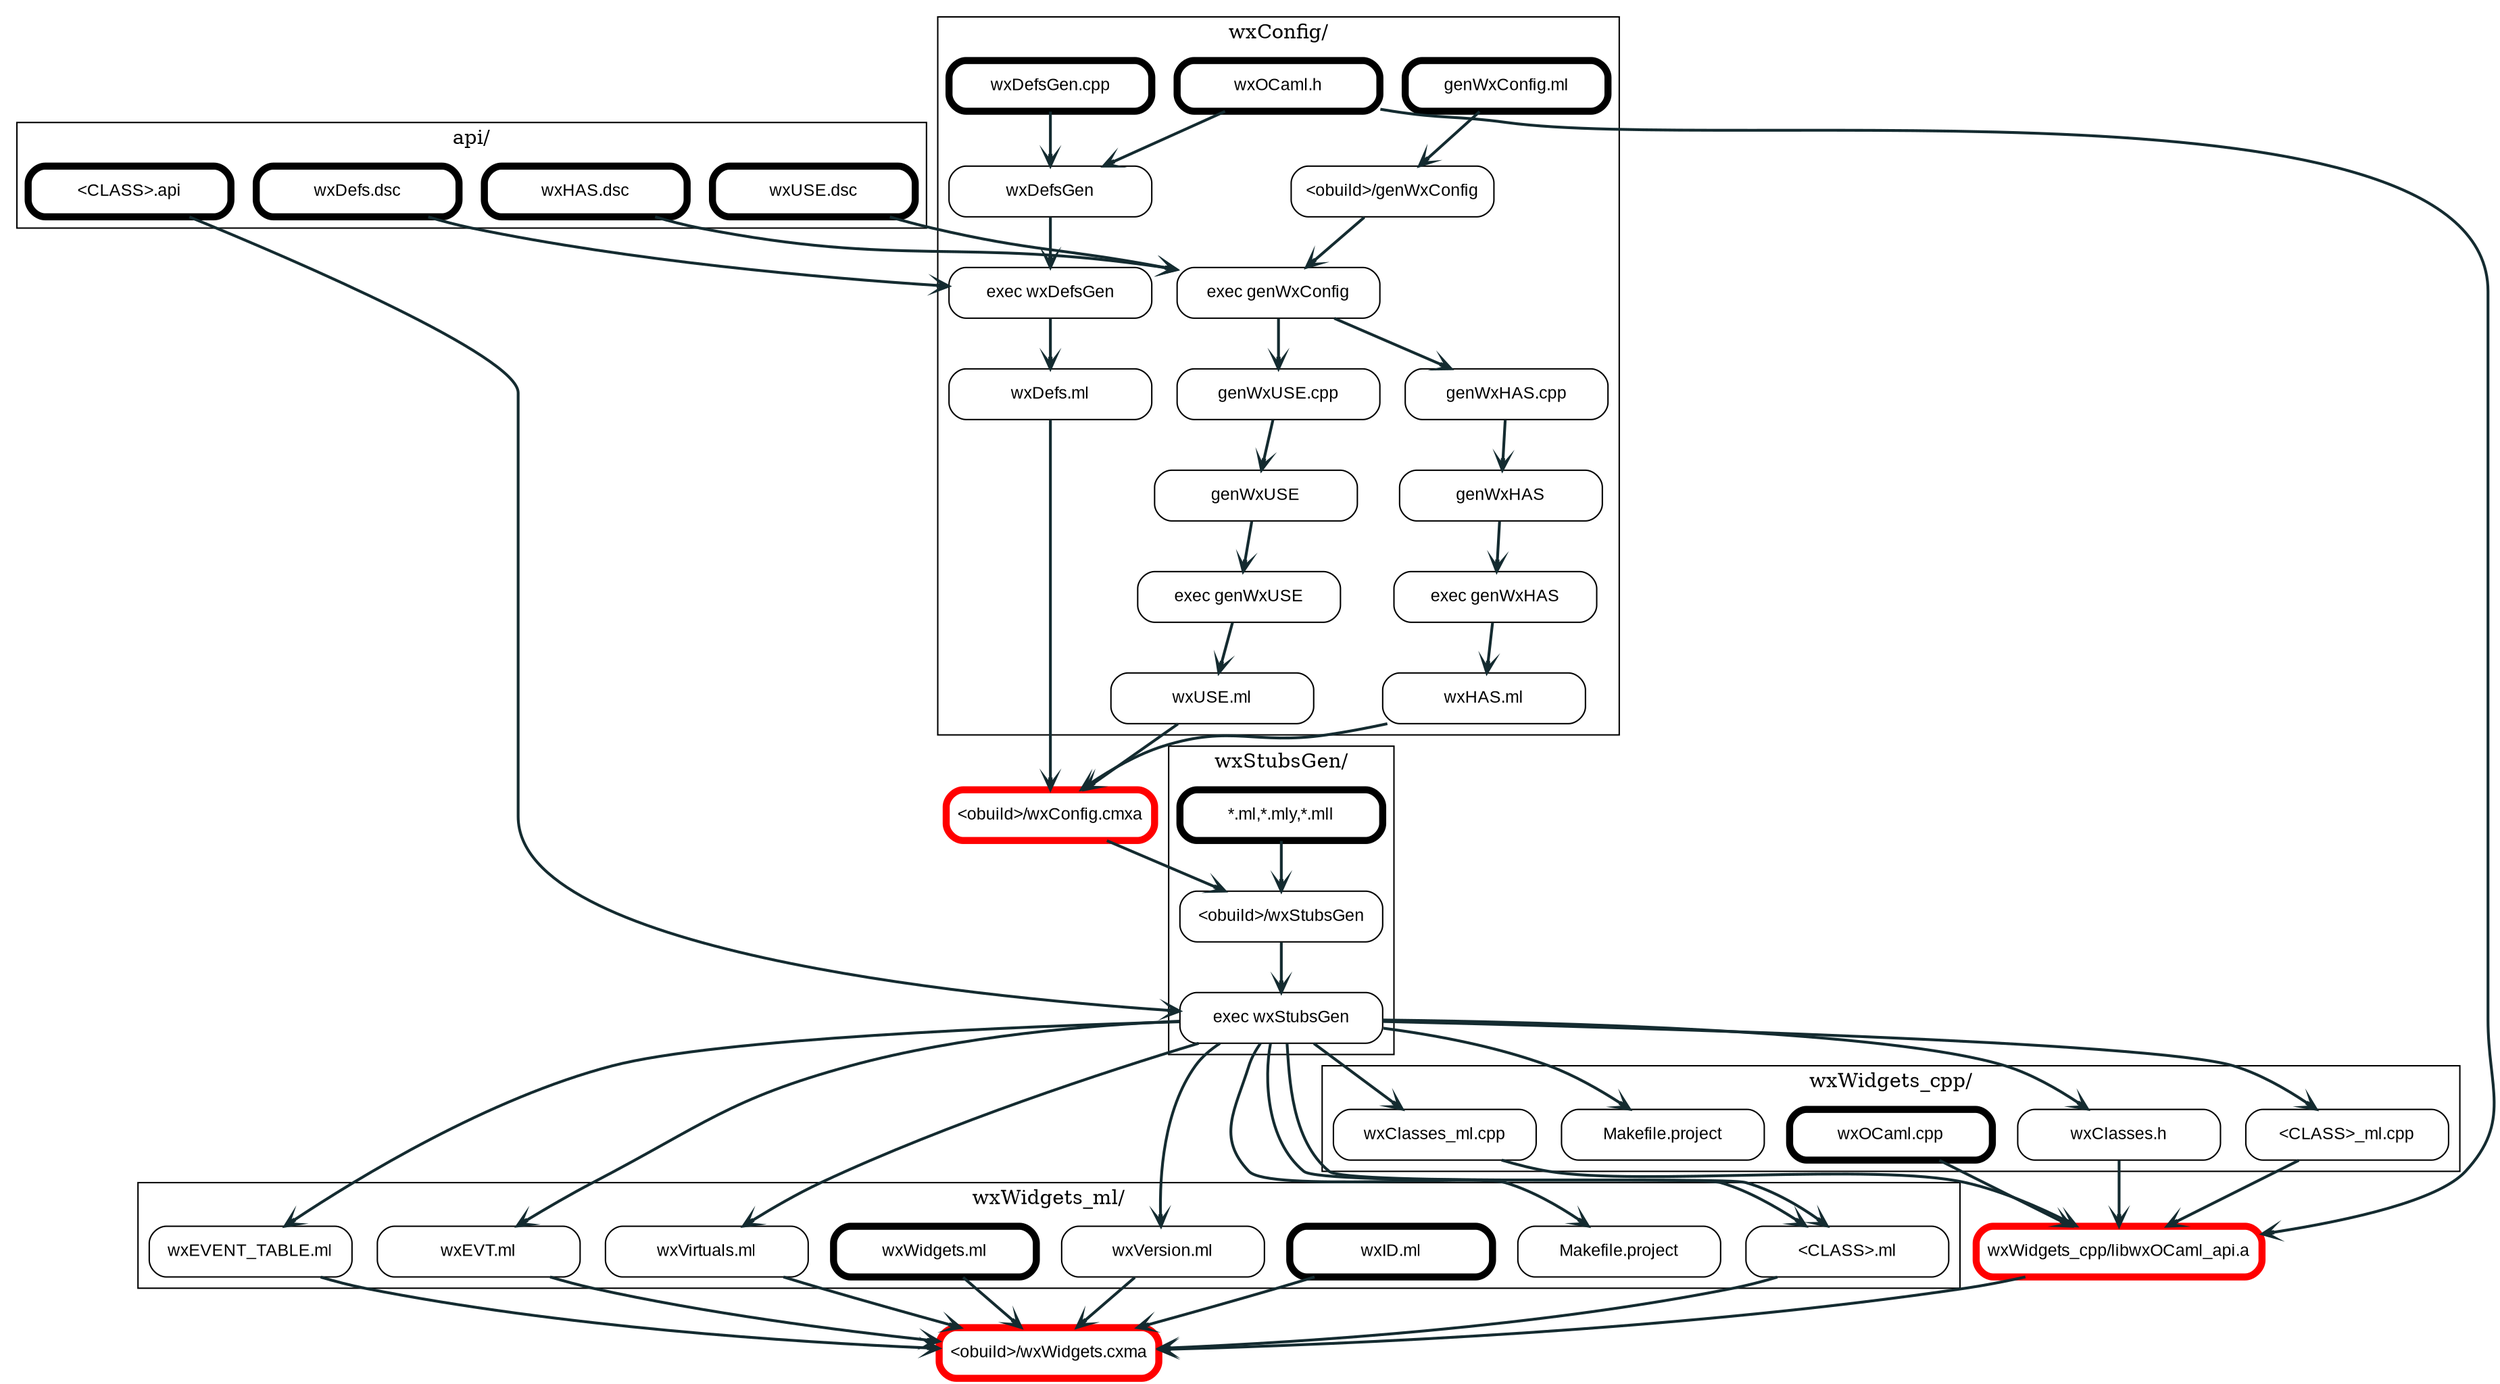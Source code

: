 digraph G {
# ratio="fill";
# size="8.0,11.6!";

#  fixedwidth = true;

  node [
    shape="box",
    style="rounded",
    penwidth = 1,
    width=2.0,
    fontname = "Arial",
    fontsize = 12
  ];

  edge [
    color="#142b30",
    arrowhead="vee",
    arrowsize=0.75,
    penwidth = 2,
  ];
  
  subgraph cluster_wxConfig_dir {
    label = "wxConfig/"

    genWxConfig_ml [ label = "genWxConfig.ml" penwidth=5 ]
    exec_genWxConfig [ label = "exec genWxConfig" ]
    genWxConfig [ label = "<obuild>/genWxConfig" ]
    wxOCaml_h [ label = "wxOCaml.h" penwidth=5 ]

    genWxUSE_cpp [ label = "genWxUSE.cpp" ]
    genWxUSE [ label = "genWxUSE" ]
    exec_genWxUSE [ label = "exec genWxUSE" ]
    genWxHAS_cpp [ label = "genWxHAS.cpp" ]
    genWxHAS [ label = "genWxHAS" ]
    exec_genWxHAS [ label = "exec genWxHAS" ]
    wxUSE_ml [ label = "wxUSE.ml" ]
    wxHAS_ml [ label = "wxHAS.ml" ]
    wxDefs_ml [ label = "wxDefs.ml" ]
    wxDefsGen [ label = "wxDefsGen" ]
    exec_wxDefsGen [ label = "exec wxDefsGen" ]
    wxDefsGen_cpp [ label = "wxDefsGen.cpp" penwidth=5 ]
 }

  subgraph cluster_wxStubsGen_dir {
    label = "wxStubsGen/"
    wxStubsGen_sources [ label = "*.ml,*.mly,*.mll" penwidth=5 ]
    exec_wxStubsGen [ label = "exec wxStubsGen" ]
    wxStubsGen [ label = "<obuild>/wxStubsGen" ]
 }
  
  subgraph cluster_wxWidgets_ml_dir {
    label = "wxWidgets_ml/"
    wxID_ml [ label = "wxID.ml" penwidth=5 ]
    wxWidgets_ml [ label = "wxWidgets.ml" penwidth=5 ]
    Makefile_ml_project [ label = "Makefile.project" ]
    WXCLASS_ml [ label = "<CLASS>.ml" ]
    wxEVENT_TABLE_ml [ label = "wxEVENT_TABLE.ml" ]
    wxEVT_ml [ label = "wxEVT.ml" ]
    wxVirtuals_ml [ label = "wxVirtuals.ml" ]
    wxVersion_ml [ label = "wxVersion.ml" ]
 }

  subgraph cluster_wxWidgets_cpp_dir {
    label = "wxWidgets_cpp/"
    wxOCaml_cpp [ label = "wxOCaml.cpp" penwidth=5 ]
    Makefile_cpp_project [ label = "Makefile.project" ]
    wxClasses_h [ label = "wxClasses.h" ]
    wxClasses_ml_cpp [ label = "wxClasses_ml.cpp" ]
    WXCLASS_ml_cpp [ label = "<CLASS>_ml.cpp" ]
 }

  subgraph cluster_api_dir {
    label = "api/"
    wxDefs_dsc [ label = "wxDefs.dsc" penwidth=5 ]
    WXCLASS_api [ label = "<CLASS>.api" penwidth=5 ]
    wxUSE_dsc [ label = "wxUSE.dsc" penwidth=5 ]
    wxHAS_dsc [ label = "wxHAS.dsc" penwidth=5 ]
 }

#  subgraph cluster_TARGETS {
#    label = "TARGETS"
    libwxOCaml_api_a [ label = "wxWidgets_cpp/libwxOCaml_api.a"
                     color="#ff0000" penwidth=5 ]
    wxWidgets_cxma [ label = "<obuild>/wxWidgets.cxma"
                     color="#ff0000" penwidth=5 ]
    wxConfig_cmxa [ label = "<obuild>/wxConfig.cmxa"
                     color="#ff0000" penwidth=5 ]
#  }

#  { rank = same; B3; B4; B5; B6; }


  libwxOCaml_api_a -> wxWidgets_cxma
  
  genWxConfig_ml -> genWxConfig
  genWxConfig -> exec_genWxConfig
  wxUSE_dsc -> exec_genWxConfig
  wxHAS_dsc -> exec_genWxConfig
  exec_genWxConfig -> genWxUSE_cpp
  exec_genWxConfig -> genWxHAS_cpp
  genWxUSE_cpp -> genWxUSE
  genWxUSE -> exec_genWxUSE
  genWxHAS_cpp -> genWxHAS
  genWxHAS -> exec_genWxHAS
  exec_genWxUSE -> wxUSE_ml
  exec_genWxHAS -> wxHAS_ml

  wxConfig_cmxa -> wxStubsGen
  wxStubsGen_sources -> wxStubsGen
  WXCLASS_api -> exec_wxStubsGen
  wxStubsGen -> exec_wxStubsGen
  exec_wxStubsGen -> Makefile_ml_project
  exec_wxStubsGen -> Makefile_cpp_project
    exec_wxStubsGen -> WXCLASS_ml
    exec_wxStubsGen -> wxEVENT_TABLE_ml
    exec_wxStubsGen -> wxEVT_ml
    exec_wxStubsGen -> wxVirtuals_ml
    exec_wxStubsGen -> wxVersion_ml

  exec_wxStubsGen -> WXCLASS_ml_cpp
  exec_wxStubsGen -> WXCLASS_ml
  exec_wxStubsGen -> wxClasses_h
  exec_wxStubsGen -> wxClasses_ml_cpp

  wxUSE_ml -> wxConfig_cmxa
  wxHAS_ml -> wxConfig_cmxa
  wxDefs_ml -> wxConfig_cmxa 

wxOCaml_h -> wxDefsGen
  wxDefsGen_cpp -> wxDefsGen
  wxDefsGen -> exec_wxDefsGen
  wxDefs_dsc -> exec_wxDefsGen
  exec_wxDefsGen -> wxDefs_ml;

  wxOCaml_h -> libwxOCaml_api_a
    wxOCaml_cpp -> libwxOCaml_api_a
    wxClasses_h -> libwxOCaml_api_a
    wxClasses_ml_cpp -> libwxOCaml_api_a
    WXCLASS_ml_cpp -> libwxOCaml_api_a

  wxID_ml -> wxWidgets_cxma
    wxWidgets_ml -> wxWidgets_cxma
    WXCLASS_ml -> wxWidgets_cxma
    wxEVENT_TABLE_ml -> wxWidgets_cxma
    wxEVT_ml -> wxWidgets_cxma
    wxVirtuals_ml -> wxWidgets_cxma
    wxVersion_ml -> wxWidgets_cxma
}
